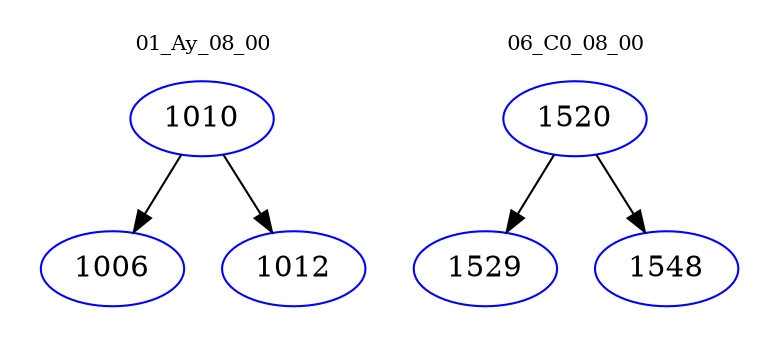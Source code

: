 digraph{
subgraph cluster_0 {
color = white
label = "01_Ay_08_00";
fontsize=10;
T0_1010 [label="1010", color="blue"]
T0_1010 -> T0_1006 [color="black"]
T0_1006 [label="1006", color="blue"]
T0_1010 -> T0_1012 [color="black"]
T0_1012 [label="1012", color="blue"]
}
subgraph cluster_1 {
color = white
label = "06_C0_08_00";
fontsize=10;
T1_1520 [label="1520", color="blue"]
T1_1520 -> T1_1529 [color="black"]
T1_1529 [label="1529", color="blue"]
T1_1520 -> T1_1548 [color="black"]
T1_1548 [label="1548", color="blue"]
}
}
